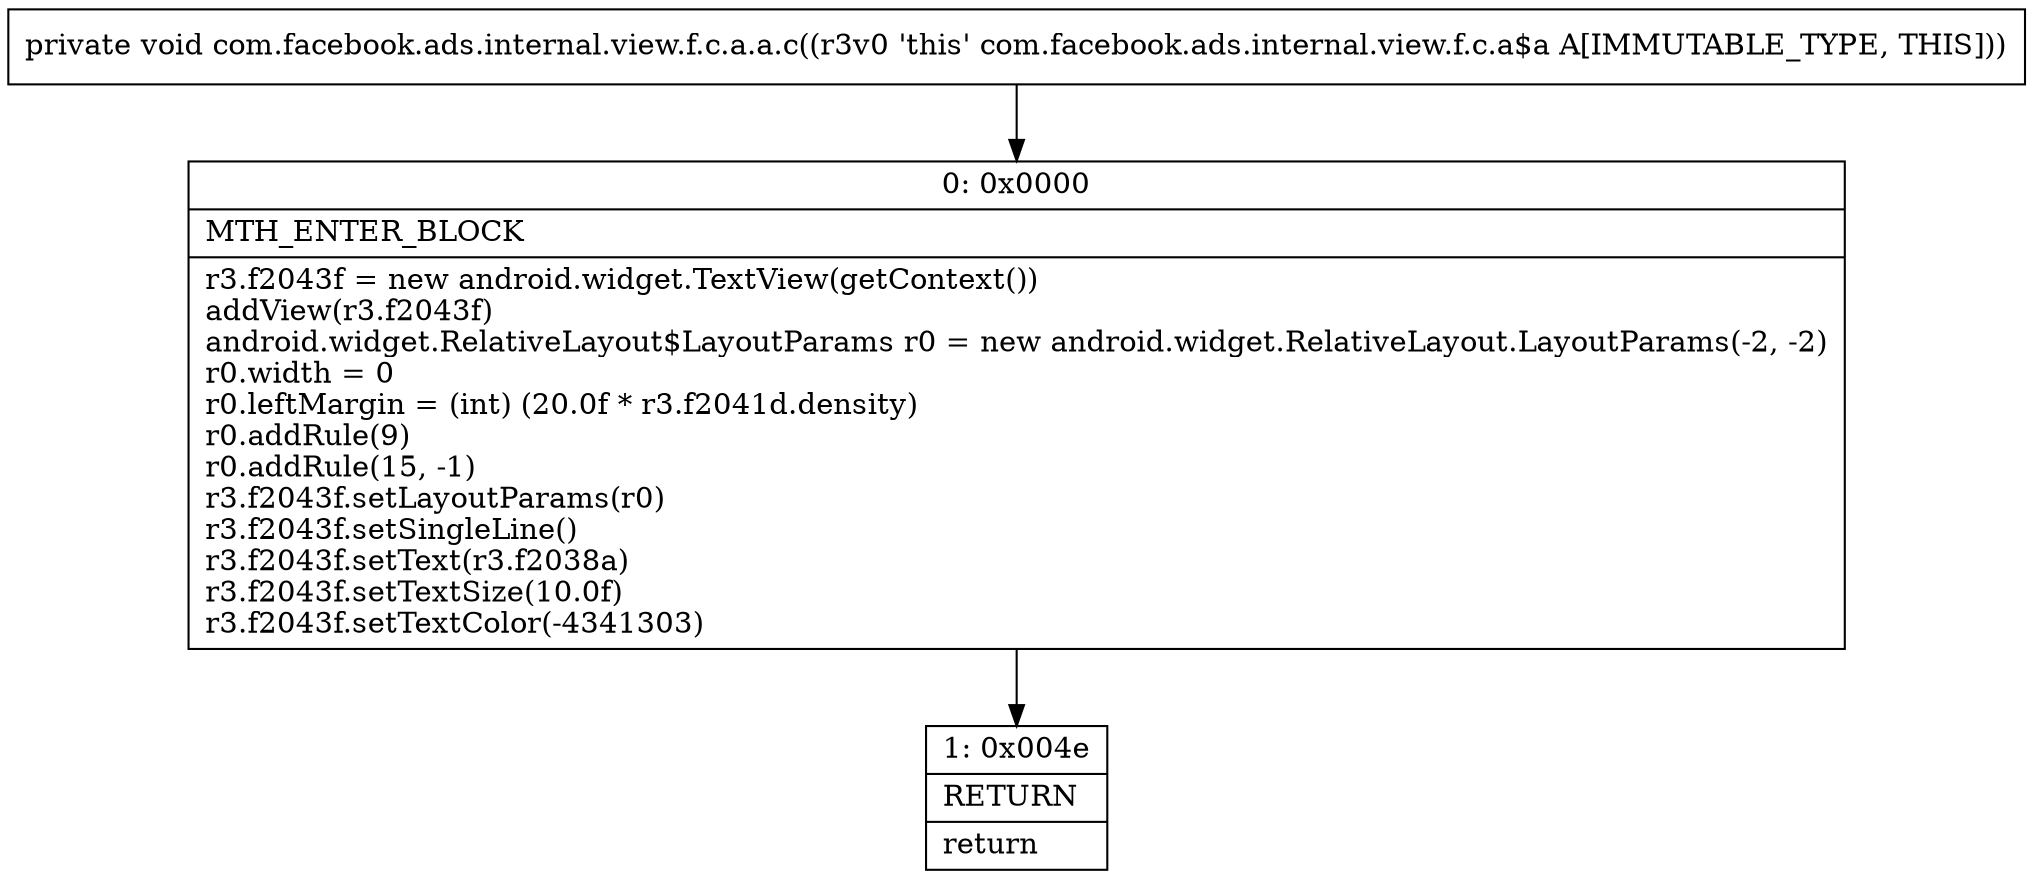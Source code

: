 digraph "CFG forcom.facebook.ads.internal.view.f.c.a.a.c()V" {
Node_0 [shape=record,label="{0\:\ 0x0000|MTH_ENTER_BLOCK\l|r3.f2043f = new android.widget.TextView(getContext())\laddView(r3.f2043f)\landroid.widget.RelativeLayout$LayoutParams r0 = new android.widget.RelativeLayout.LayoutParams(\-2, \-2)\lr0.width = 0\lr0.leftMargin = (int) (20.0f * r3.f2041d.density)\lr0.addRule(9)\lr0.addRule(15, \-1)\lr3.f2043f.setLayoutParams(r0)\lr3.f2043f.setSingleLine()\lr3.f2043f.setText(r3.f2038a)\lr3.f2043f.setTextSize(10.0f)\lr3.f2043f.setTextColor(\-4341303)\l}"];
Node_1 [shape=record,label="{1\:\ 0x004e|RETURN\l|return\l}"];
MethodNode[shape=record,label="{private void com.facebook.ads.internal.view.f.c.a.a.c((r3v0 'this' com.facebook.ads.internal.view.f.c.a$a A[IMMUTABLE_TYPE, THIS])) }"];
MethodNode -> Node_0;
Node_0 -> Node_1;
}


